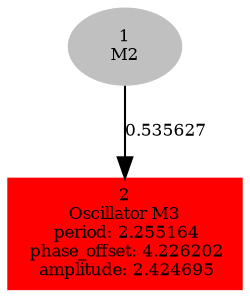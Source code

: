  digraph g{ forcelabels=true;
1[label=<1<BR/>M2>,color="grey",style=filled,fontsize=8];
2 [label=<2<BR />Oscillator M3<BR /> period: 2.255164<BR /> phase_offset: 4.226202<BR /> amplitude: 2.424695>, shape=box,color=red,style=filled,fontsize=8];1 -> 2[label="0.535627 ",fontsize="8"];
 }
